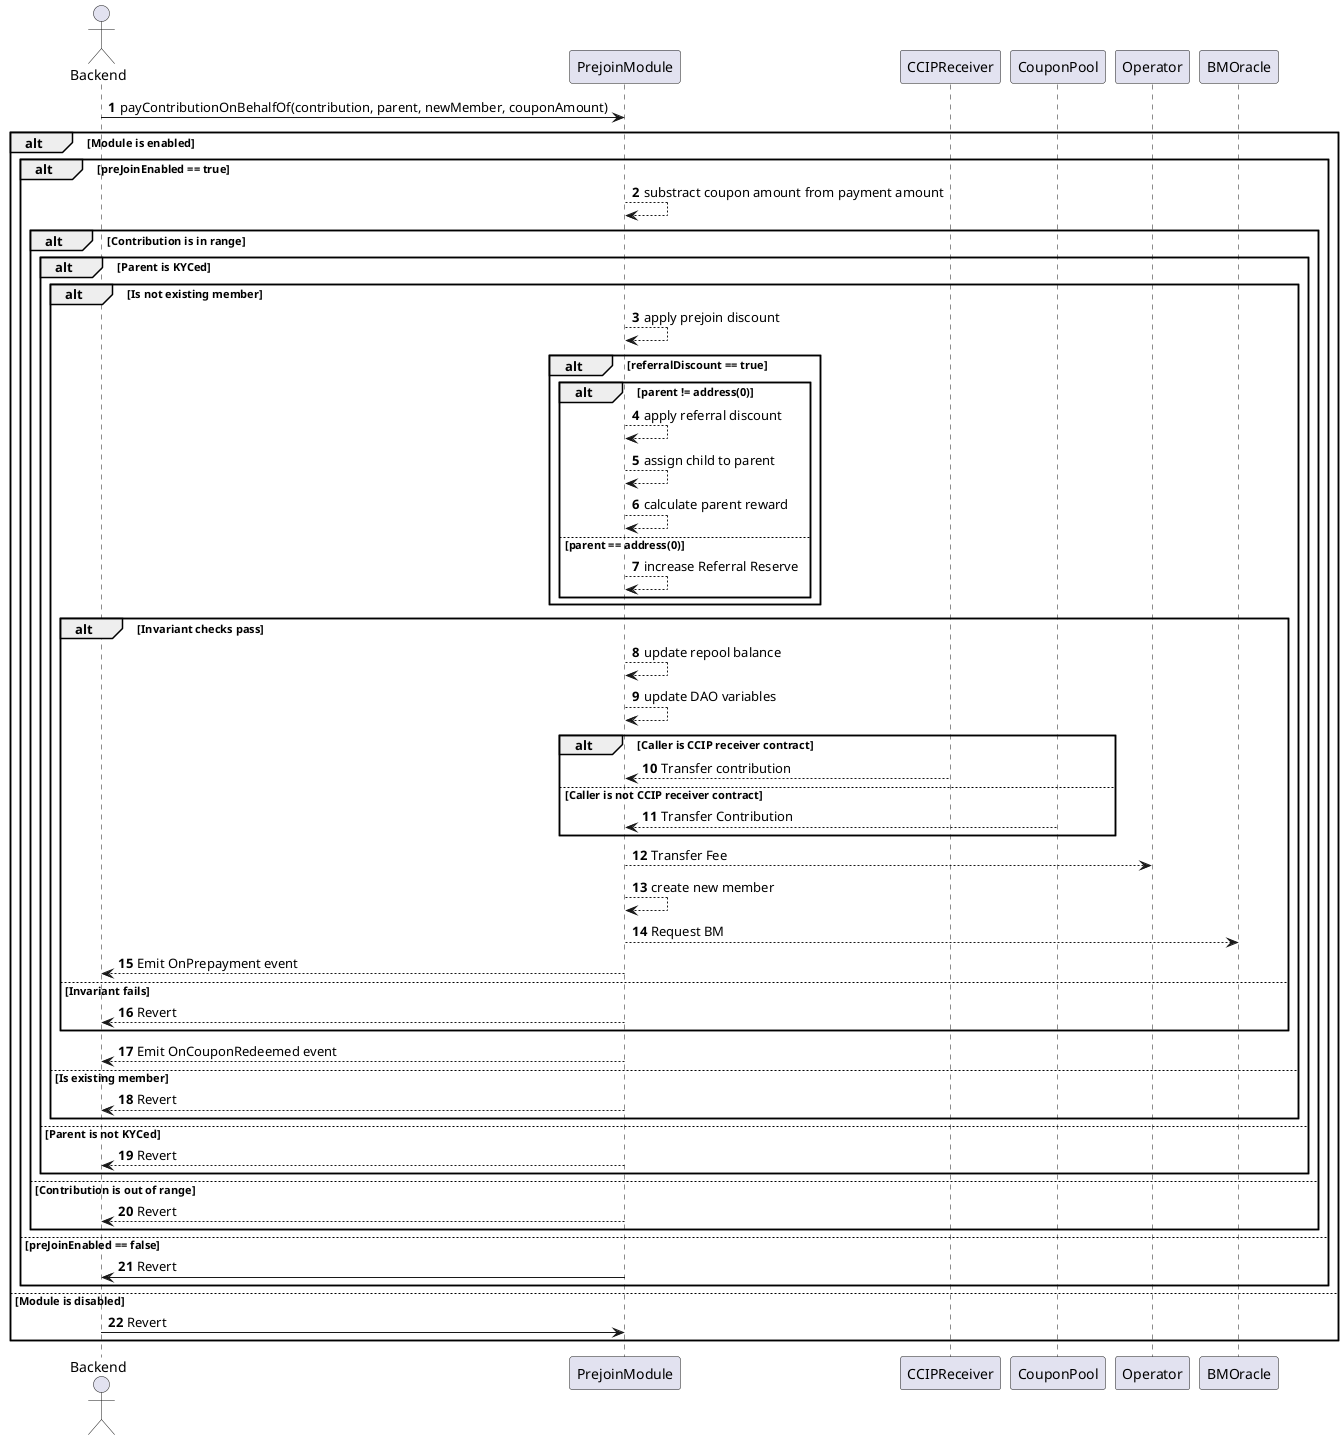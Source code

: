@startuml Payments with coupons
autonumber

actor Backend

Backend -> PrejoinModule: payContributionOnBehalfOf(contribution, parent, newMember, couponAmount)

alt Module is enabled
    alt preJoinEnabled == true
        PrejoinModule --> PrejoinModule: substract coupon amount from payment amount
        alt Contribution is in range
            alt Parent is KYCed
                alt Is not existing member

                    PrejoinModule --> PrejoinModule: apply prejoin discount

                    alt referralDiscount == true                
                        alt parent != address(0)
                            PrejoinModule --> PrejoinModule: apply referral discount
                            PrejoinModule --> PrejoinModule: assign child to parent
                            PrejoinModule --> PrejoinModule: calculate parent reward
                        else parent == address(0)
                            PrejoinModule --> PrejoinModule: increase Referral Reserve
                        end
                    end

                    alt Invariant checks pass
                        PrejoinModule --> PrejoinModule: update repool balance
                        PrejoinModule --> PrejoinModule: update DAO variables

                        alt Caller is CCIP receiver contract
                            CCIPReceiver --> PrejoinModule: Transfer contribution
                        else Caller is not CCIP receiver contract
                            CouponPool --> PrejoinModule: Transfer Contribution
                        end

                        PrejoinModule --> Operator: Transfer Fee
                        PrejoinModule --> PrejoinModule: create new member
                        PrejoinModule --> BMOracle: Request BM
                        PrejoinModule --> Backend: Emit OnPrepayment event

                    else Invariant fails
                        PrejoinModule --> Backend: Revert
                    end

                    PrejoinModule --> Backend: Emit OnCouponRedeemed event

                else Is existing member
                    PrejoinModule --> Backend: Revert
                end

            else Parent is not KYCed
                PrejoinModule --> Backend: Revert
            end

        else Contribution is out of range
            PrejoinModule --> Backend: Revert
        end

    else preJoinEnabled == false
        PrejoinModule -> Backend: Revert
    end

else Module is disabled
    Backend -> PrejoinModule: Revert
end

@enduml    
